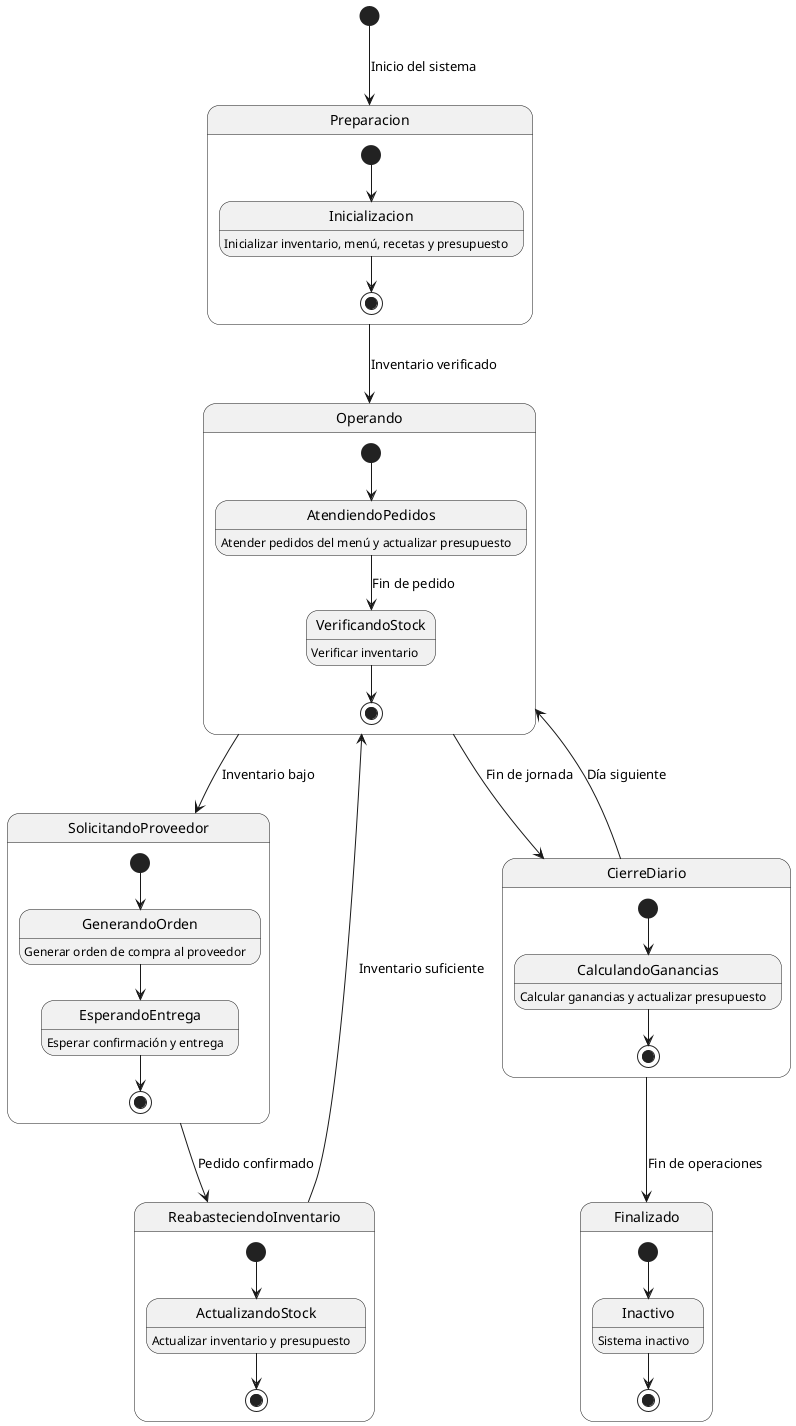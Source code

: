 @startuml
[*] --> Preparacion : Inicio del sistema

state Preparacion {
  [*] --> Inicializacion
  Inicializacion : Inicializar inventario, menú, recetas y presupuesto
  Inicializacion --> [*]
}
Preparacion --> Operando : Inventario verificado

state Operando {
  [*] --> AtendiendoPedidos
  AtendiendoPedidos : Atender pedidos del menú y actualizar presupuesto
  AtendiendoPedidos --> VerificandoStock : Fin de pedido
  VerificandoStock : Verificar inventario
  VerificandoStock --> [*]
}
Operando --> SolicitandoProveedor : Inventario bajo
Operando --> CierreDiario : Fin de jornada

state SolicitandoProveedor {
  [*] --> GenerandoOrden
  GenerandoOrden : Generar orden de compra al proveedor
  GenerandoOrden --> EsperandoEntrega
  EsperandoEntrega : Esperar confirmación y entrega
  EsperandoEntrega --> [*]
}
SolicitandoProveedor --> ReabasteciendoInventario : Pedido confirmado

state ReabasteciendoInventario {
  [*] --> ActualizandoStock
  ActualizandoStock : Actualizar inventario y presupuesto
  ActualizandoStock --> [*]
}
ReabasteciendoInventario --> Operando : Inventario suficiente

state CierreDiario {
  [*] --> CalculandoGanancias
  CalculandoGanancias : Calcular ganancias y actualizar presupuesto
  CalculandoGanancias --> [*]
}
CierreDiario --> Operando : Día siguiente
CierreDiario --> Finalizado : Fin de operaciones

state Finalizado {
  [*] --> Inactivo
  Inactivo : Sistema inactivo
  Inactivo --> [*]
}

@enduml